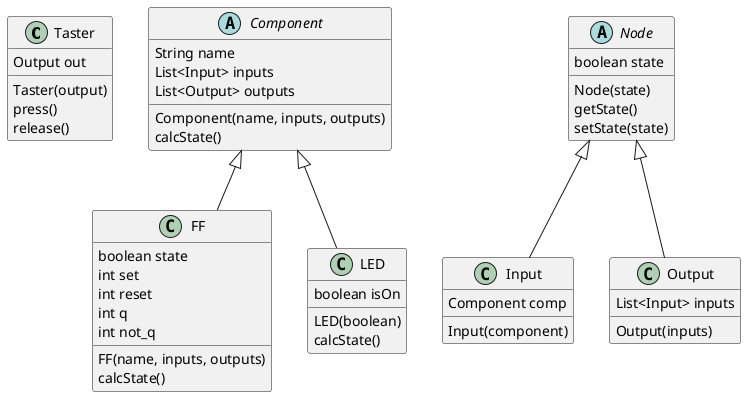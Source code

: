 @startuml

class Taster{
Output out
Taster(output)
press()
release()
}

abstract class Component {
String name
List<Input> inputs
List<Output> outputs
Component(name, inputs, outputs)
calcState()
}

class Input{
Component comp
Input(component)
}

abstract class Node{
boolean state
Node(state)
getState()
setState(state)
}

class Output{
List<Input> inputs
Output(inputs)
}

class FF{
boolean state
int set
int reset
int q
int not_q
FF(name, inputs, outputs)
calcState()
}

class LED{
boolean isOn
LED(boolean)
calcState()
}

Component <|-- LED
Component <|-- FF
Node <|-- Output
Node <|-- Input

@enduml
